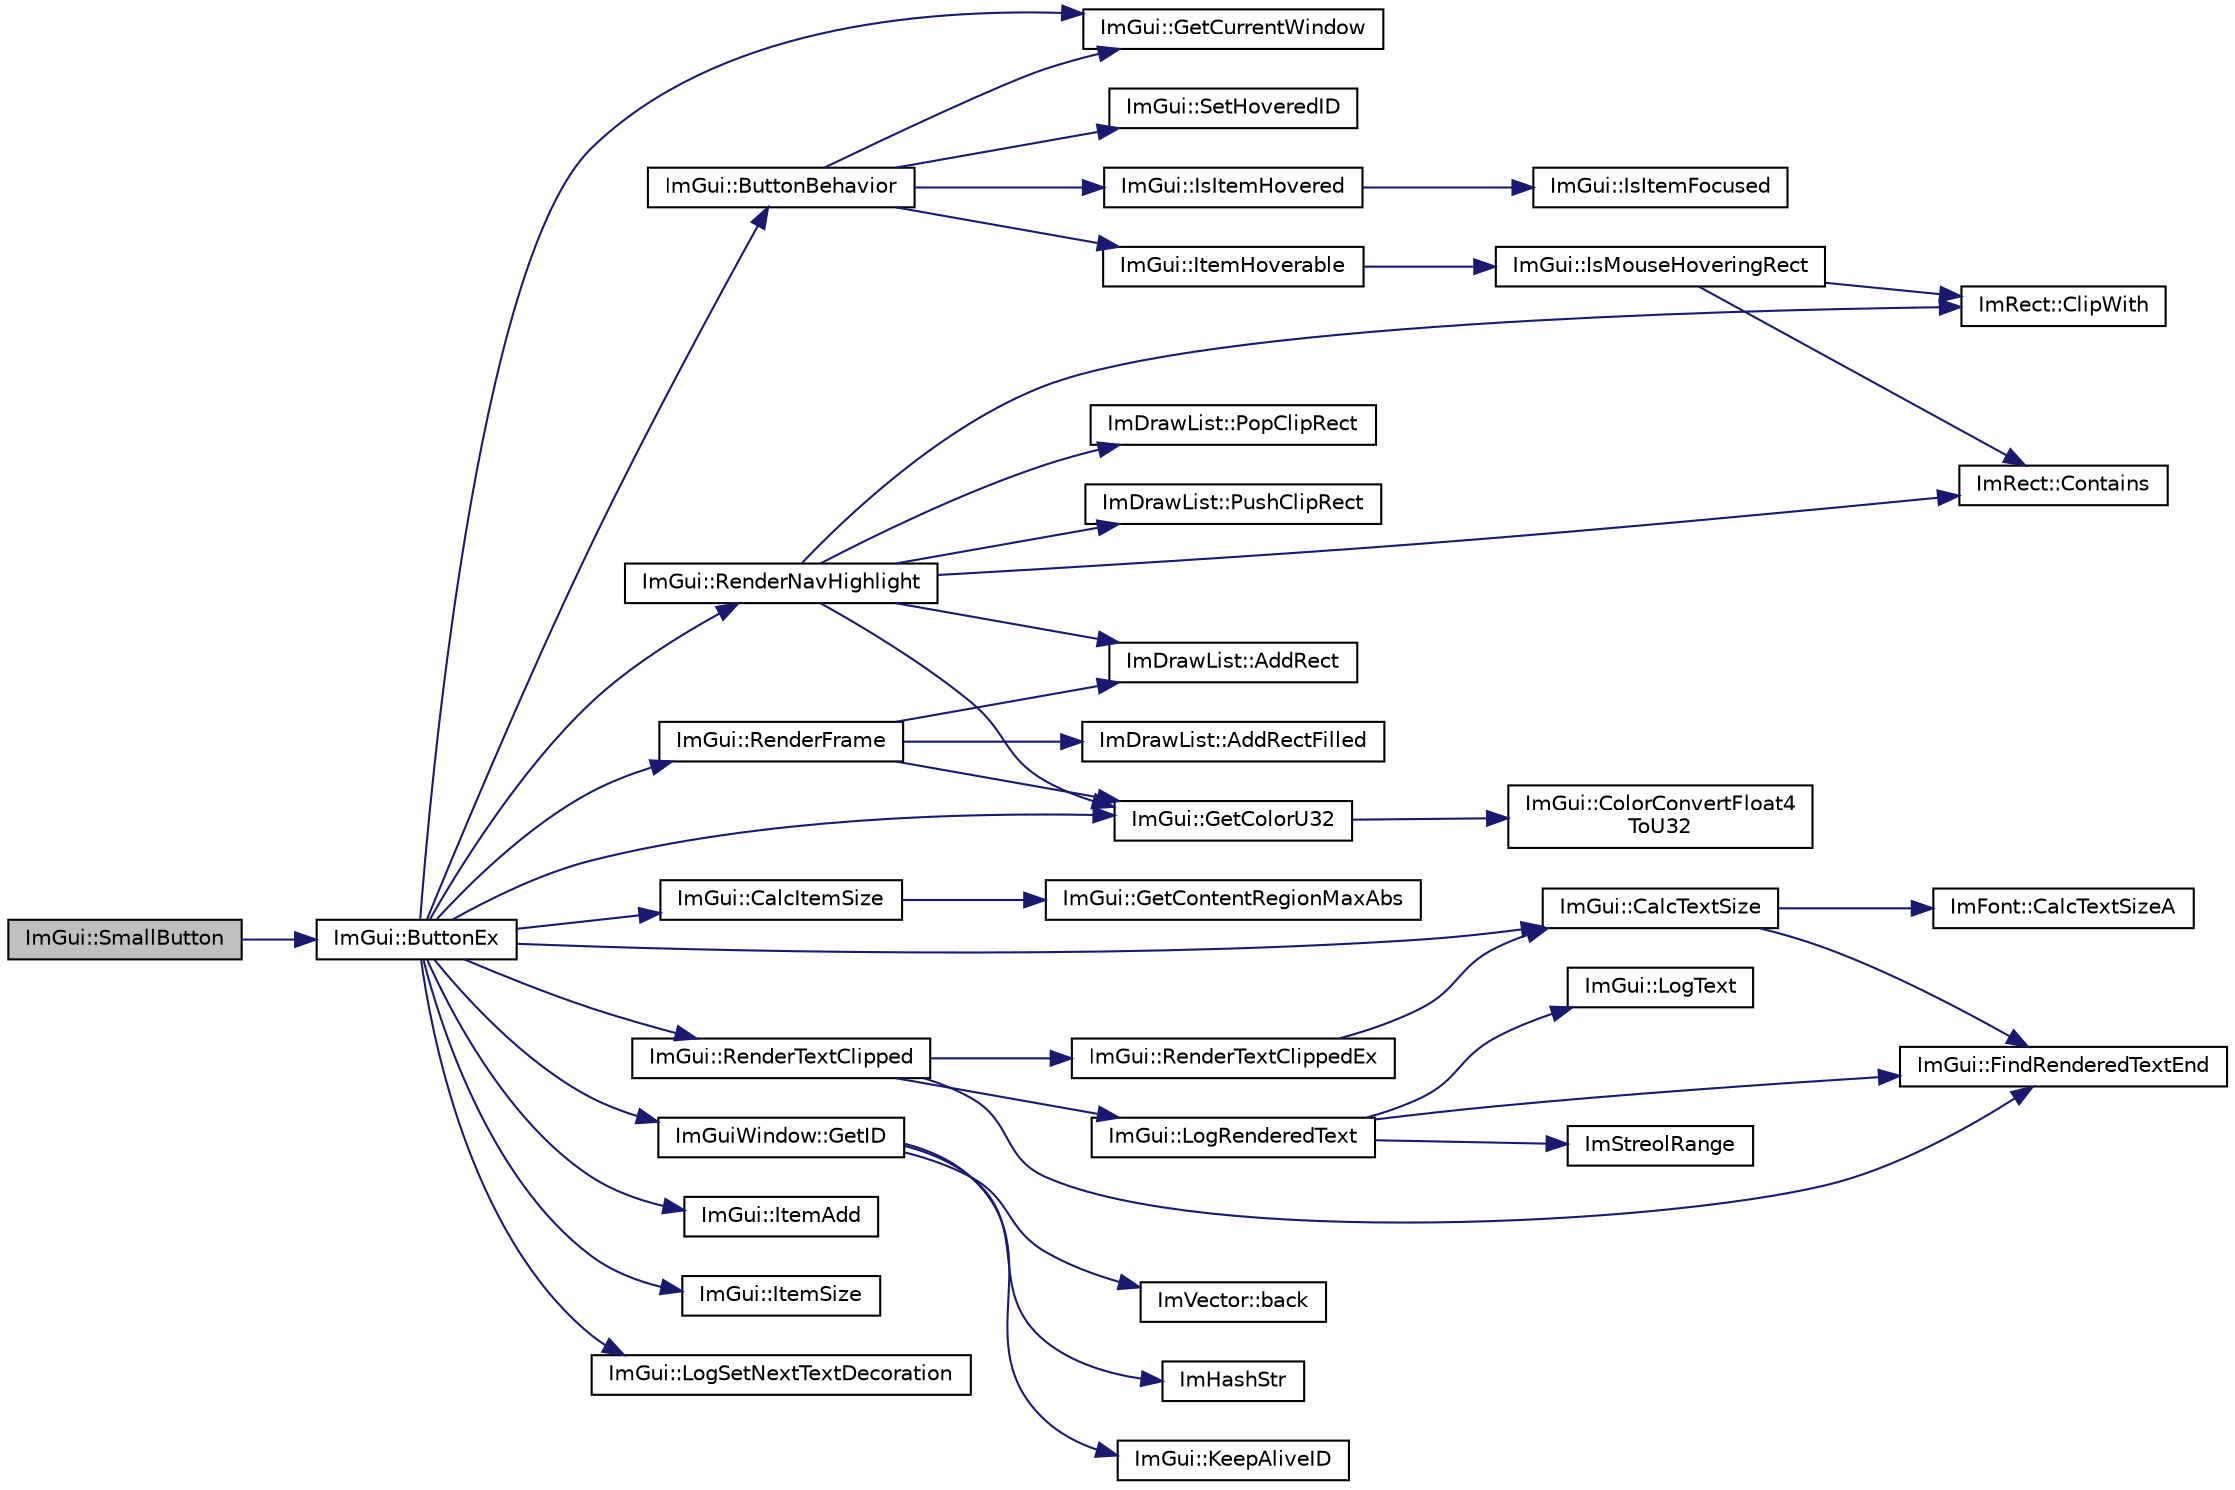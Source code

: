 digraph "ImGui::SmallButton"
{
 // LATEX_PDF_SIZE
  edge [fontname="Helvetica",fontsize="10",labelfontname="Helvetica",labelfontsize="10"];
  node [fontname="Helvetica",fontsize="10",shape=record];
  rankdir="LR";
  Node1 [label="ImGui::SmallButton",height=0.2,width=0.4,color="black", fillcolor="grey75", style="filled", fontcolor="black",tooltip=" "];
  Node1 -> Node2 [color="midnightblue",fontsize="10",style="solid"];
  Node2 [label="ImGui::ButtonEx",height=0.2,width=0.4,color="black", fillcolor="white", style="filled",URL="$namespace_im_gui.html#ae479220c66b039874c6e4c9e9b22849f",tooltip=" "];
  Node2 -> Node3 [color="midnightblue",fontsize="10",style="solid"];
  Node3 [label="ImGui::ButtonBehavior",height=0.2,width=0.4,color="black", fillcolor="white", style="filled",URL="$namespace_im_gui.html#a65a4f18b1bc8ce0f351687922089f374",tooltip=" "];
  Node3 -> Node4 [color="midnightblue",fontsize="10",style="solid"];
  Node4 [label="ImGui::GetCurrentWindow",height=0.2,width=0.4,color="black", fillcolor="white", style="filled",URL="$namespace_im_gui.html#a7ceba68eca2b09fb6bf1ad88037e6203",tooltip=" "];
  Node3 -> Node5 [color="midnightblue",fontsize="10",style="solid"];
  Node5 [label="ImGui::IsItemHovered",height=0.2,width=0.4,color="black", fillcolor="white", style="filled",URL="$namespace_im_gui.html#ac9a400eff3a9561d95e80486c52a660b",tooltip=" "];
  Node5 -> Node6 [color="midnightblue",fontsize="10",style="solid"];
  Node6 [label="ImGui::IsItemFocused",height=0.2,width=0.4,color="black", fillcolor="white", style="filled",URL="$namespace_im_gui.html#add3290865a67327258c3a32b695adb28",tooltip=" "];
  Node3 -> Node7 [color="midnightblue",fontsize="10",style="solid"];
  Node7 [label="ImGui::ItemHoverable",height=0.2,width=0.4,color="black", fillcolor="white", style="filled",URL="$namespace_im_gui.html#a488b86a9f235923304186fb86ff64ffb",tooltip=" "];
  Node7 -> Node8 [color="midnightblue",fontsize="10",style="solid"];
  Node8 [label="ImGui::IsMouseHoveringRect",height=0.2,width=0.4,color="black", fillcolor="white", style="filled",URL="$namespace_im_gui.html#ae0b8ea0e06c457316d6aed6c5b2a1c25",tooltip=" "];
  Node8 -> Node9 [color="midnightblue",fontsize="10",style="solid"];
  Node9 [label="ImRect::ClipWith",height=0.2,width=0.4,color="black", fillcolor="white", style="filled",URL="$struct_im_rect.html#ac02d5cf6ce0358aea9ed9df43d368f3f",tooltip=" "];
  Node8 -> Node10 [color="midnightblue",fontsize="10",style="solid"];
  Node10 [label="ImRect::Contains",height=0.2,width=0.4,color="black", fillcolor="white", style="filled",URL="$struct_im_rect.html#ac583156fd0e9306181fff5d120b262ea",tooltip=" "];
  Node3 -> Node11 [color="midnightblue",fontsize="10",style="solid"];
  Node11 [label="ImGui::SetHoveredID",height=0.2,width=0.4,color="black", fillcolor="white", style="filled",URL="$namespace_im_gui.html#aba1f0c75d6f98702e6b02eb1bc30d915",tooltip=" "];
  Node2 -> Node12 [color="midnightblue",fontsize="10",style="solid"];
  Node12 [label="ImGui::CalcItemSize",height=0.2,width=0.4,color="black", fillcolor="white", style="filled",URL="$namespace_im_gui.html#acaef0497f7982dd98bf215e50129cd9b",tooltip=" "];
  Node12 -> Node13 [color="midnightblue",fontsize="10",style="solid"];
  Node13 [label="ImGui::GetContentRegionMaxAbs",height=0.2,width=0.4,color="black", fillcolor="white", style="filled",URL="$namespace_im_gui.html#adc4d9b0d735ffae1f1598c4df038024c",tooltip=" "];
  Node2 -> Node14 [color="midnightblue",fontsize="10",style="solid"];
  Node14 [label="ImGui::CalcTextSize",height=0.2,width=0.4,color="black", fillcolor="white", style="filled",URL="$namespace_im_gui.html#a848b9db6cc4a186751c0ecebcaadc33b",tooltip=" "];
  Node14 -> Node15 [color="midnightblue",fontsize="10",style="solid"];
  Node15 [label="ImFont::CalcTextSizeA",height=0.2,width=0.4,color="black", fillcolor="white", style="filled",URL="$struct_im_font.html#ad67f64fd206ad197f4b93b1a1ae27cfe",tooltip=" "];
  Node14 -> Node16 [color="midnightblue",fontsize="10",style="solid"];
  Node16 [label="ImGui::FindRenderedTextEnd",height=0.2,width=0.4,color="black", fillcolor="white", style="filled",URL="$namespace_im_gui.html#a7671e1dbc803a31b06081b52a771d83f",tooltip=" "];
  Node2 -> Node17 [color="midnightblue",fontsize="10",style="solid"];
  Node17 [label="ImGui::GetColorU32",height=0.2,width=0.4,color="black", fillcolor="white", style="filled",URL="$namespace_im_gui.html#a0de2d9bd347d9866511eb8d014e62556",tooltip=" "];
  Node17 -> Node18 [color="midnightblue",fontsize="10",style="solid"];
  Node18 [label="ImGui::ColorConvertFloat4\lToU32",height=0.2,width=0.4,color="black", fillcolor="white", style="filled",URL="$namespace_im_gui.html#abe2691de0b1a71c774ab24cc91564a94",tooltip=" "];
  Node2 -> Node4 [color="midnightblue",fontsize="10",style="solid"];
  Node2 -> Node19 [color="midnightblue",fontsize="10",style="solid"];
  Node19 [label="ImGuiWindow::GetID",height=0.2,width=0.4,color="black", fillcolor="white", style="filled",URL="$struct_im_gui_window.html#a66400a63bc0b54d7d29e08d1b1b1a42b",tooltip=" "];
  Node19 -> Node20 [color="midnightblue",fontsize="10",style="solid"];
  Node20 [label="ImVector::back",height=0.2,width=0.4,color="black", fillcolor="white", style="filled",URL="$struct_im_vector.html#a6da15f3c402099ed57078835ab942f8e",tooltip=" "];
  Node19 -> Node21 [color="midnightblue",fontsize="10",style="solid"];
  Node21 [label="ImHashStr",height=0.2,width=0.4,color="black", fillcolor="white", style="filled",URL="$imgui_8cpp.html#acd1b12694d0365b516bf7373f182eeee",tooltip=" "];
  Node19 -> Node22 [color="midnightblue",fontsize="10",style="solid"];
  Node22 [label="ImGui::KeepAliveID",height=0.2,width=0.4,color="black", fillcolor="white", style="filled",URL="$namespace_im_gui.html#a85a245c78a9f7c351636bdad6e60c488",tooltip=" "];
  Node2 -> Node23 [color="midnightblue",fontsize="10",style="solid"];
  Node23 [label="ImGui::ItemAdd",height=0.2,width=0.4,color="black", fillcolor="white", style="filled",URL="$namespace_im_gui.html#a03440eafb6ce299fcb92b2d2cda147a5",tooltip=" "];
  Node2 -> Node24 [color="midnightblue",fontsize="10",style="solid"];
  Node24 [label="ImGui::ItemSize",height=0.2,width=0.4,color="black", fillcolor="white", style="filled",URL="$namespace_im_gui.html#aeeb1ec6ae6548173dbf813e7df538c48",tooltip=" "];
  Node2 -> Node25 [color="midnightblue",fontsize="10",style="solid"];
  Node25 [label="ImGui::LogSetNextTextDecoration",height=0.2,width=0.4,color="black", fillcolor="white", style="filled",URL="$namespace_im_gui.html#a66bc1e61bff5f2170bcd2d7d071eaa22",tooltip=" "];
  Node2 -> Node26 [color="midnightblue",fontsize="10",style="solid"];
  Node26 [label="ImGui::RenderFrame",height=0.2,width=0.4,color="black", fillcolor="white", style="filled",URL="$namespace_im_gui.html#a621ba649568ede3939d4f10d83b86d04",tooltip=" "];
  Node26 -> Node27 [color="midnightblue",fontsize="10",style="solid"];
  Node27 [label="ImDrawList::AddRect",height=0.2,width=0.4,color="black", fillcolor="white", style="filled",URL="$struct_im_draw_list.html#ad96f10a3e954fe0c5b7c96d4e205af7b",tooltip=" "];
  Node26 -> Node28 [color="midnightblue",fontsize="10",style="solid"];
  Node28 [label="ImDrawList::AddRectFilled",height=0.2,width=0.4,color="black", fillcolor="white", style="filled",URL="$struct_im_draw_list.html#a6b16ab764160b0251d2e7b3bd08c1ffc",tooltip=" "];
  Node26 -> Node17 [color="midnightblue",fontsize="10",style="solid"];
  Node2 -> Node29 [color="midnightblue",fontsize="10",style="solid"];
  Node29 [label="ImGui::RenderNavHighlight",height=0.2,width=0.4,color="black", fillcolor="white", style="filled",URL="$namespace_im_gui.html#afc84af0481214603f058b6ee31d20855",tooltip=" "];
  Node29 -> Node27 [color="midnightblue",fontsize="10",style="solid"];
  Node29 -> Node9 [color="midnightblue",fontsize="10",style="solid"];
  Node29 -> Node10 [color="midnightblue",fontsize="10",style="solid"];
  Node29 -> Node17 [color="midnightblue",fontsize="10",style="solid"];
  Node29 -> Node30 [color="midnightblue",fontsize="10",style="solid"];
  Node30 [label="ImDrawList::PopClipRect",height=0.2,width=0.4,color="black", fillcolor="white", style="filled",URL="$struct_im_draw_list.html#a44f40c59ca755f559020f5a7fa81103a",tooltip=" "];
  Node29 -> Node31 [color="midnightblue",fontsize="10",style="solid"];
  Node31 [label="ImDrawList::PushClipRect",height=0.2,width=0.4,color="black", fillcolor="white", style="filled",URL="$struct_im_draw_list.html#acb34e2d3708616cae4567f3b4af06962",tooltip=" "];
  Node2 -> Node32 [color="midnightblue",fontsize="10",style="solid"];
  Node32 [label="ImGui::RenderTextClipped",height=0.2,width=0.4,color="black", fillcolor="white", style="filled",URL="$namespace_im_gui.html#ab362eafae794c7364a6b96ea06f38eb9",tooltip=" "];
  Node32 -> Node16 [color="midnightblue",fontsize="10",style="solid"];
  Node32 -> Node33 [color="midnightblue",fontsize="10",style="solid"];
  Node33 [label="ImGui::LogRenderedText",height=0.2,width=0.4,color="black", fillcolor="white", style="filled",URL="$namespace_im_gui.html#a7a0d62e33f2236ec2f789e24ca0fb56f",tooltip=" "];
  Node33 -> Node16 [color="midnightblue",fontsize="10",style="solid"];
  Node33 -> Node34 [color="midnightblue",fontsize="10",style="solid"];
  Node34 [label="ImStreolRange",height=0.2,width=0.4,color="black", fillcolor="white", style="filled",URL="$imgui_8cpp.html#a578b4ec1e004a6c9e07610720421a482",tooltip=" "];
  Node33 -> Node35 [color="midnightblue",fontsize="10",style="solid"];
  Node35 [label="ImGui::LogText",height=0.2,width=0.4,color="black", fillcolor="white", style="filled",URL="$namespace_im_gui.html#aa548475d8f771ab6524d73d900a41198",tooltip=" "];
  Node32 -> Node36 [color="midnightblue",fontsize="10",style="solid"];
  Node36 [label="ImGui::RenderTextClippedEx",height=0.2,width=0.4,color="black", fillcolor="white", style="filled",URL="$namespace_im_gui.html#a6ff0aaef091d39b0e2e2f6afeb647b34",tooltip=" "];
  Node36 -> Node14 [color="midnightblue",fontsize="10",style="solid"];
}
